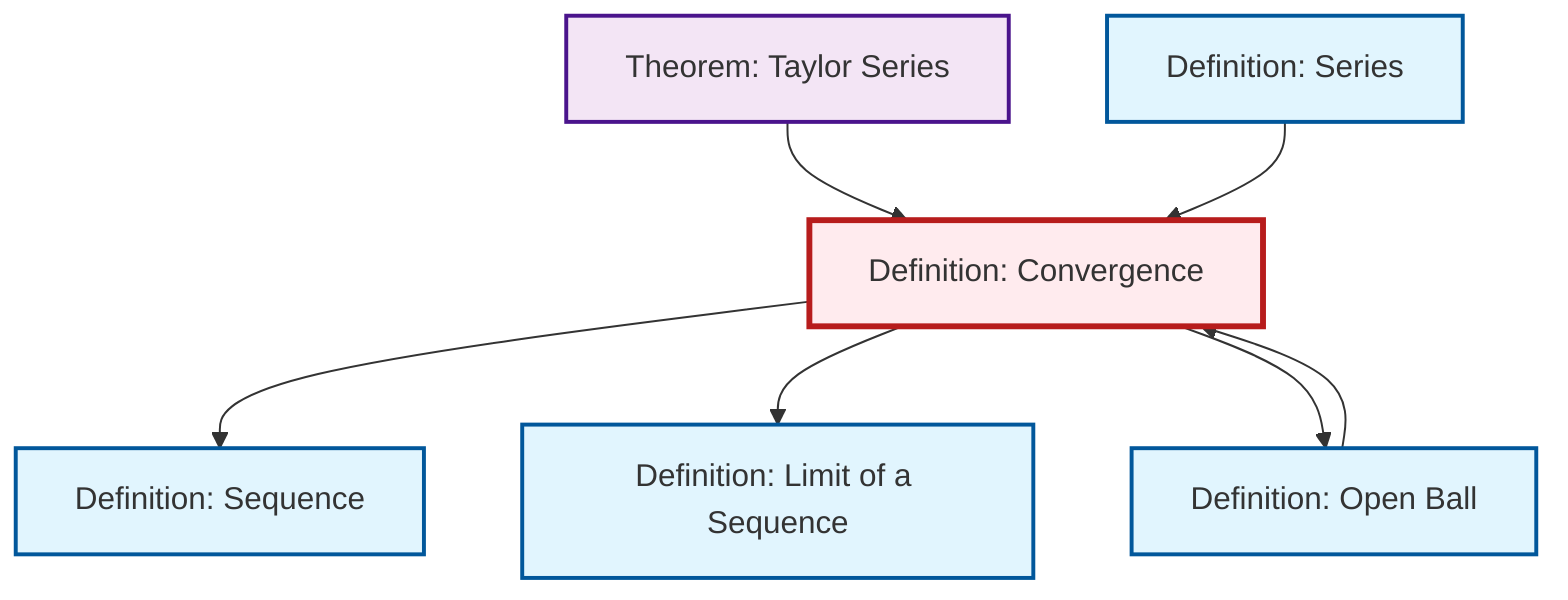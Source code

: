 graph TD
    classDef definition fill:#e1f5fe,stroke:#01579b,stroke-width:2px
    classDef theorem fill:#f3e5f5,stroke:#4a148c,stroke-width:2px
    classDef axiom fill:#fff3e0,stroke:#e65100,stroke-width:2px
    classDef example fill:#e8f5e9,stroke:#1b5e20,stroke-width:2px
    classDef current fill:#ffebee,stroke:#b71c1c,stroke-width:3px
    def-series["Definition: Series"]:::definition
    def-open-ball["Definition: Open Ball"]:::definition
    thm-taylor-series["Theorem: Taylor Series"]:::theorem
    def-sequence["Definition: Sequence"]:::definition
    def-limit["Definition: Limit of a Sequence"]:::definition
    def-convergence["Definition: Convergence"]:::definition
    def-convergence --> def-sequence
    def-open-ball --> def-convergence
    def-convergence --> def-limit
    def-convergence --> def-open-ball
    thm-taylor-series --> def-convergence
    def-series --> def-convergence
    class def-convergence current